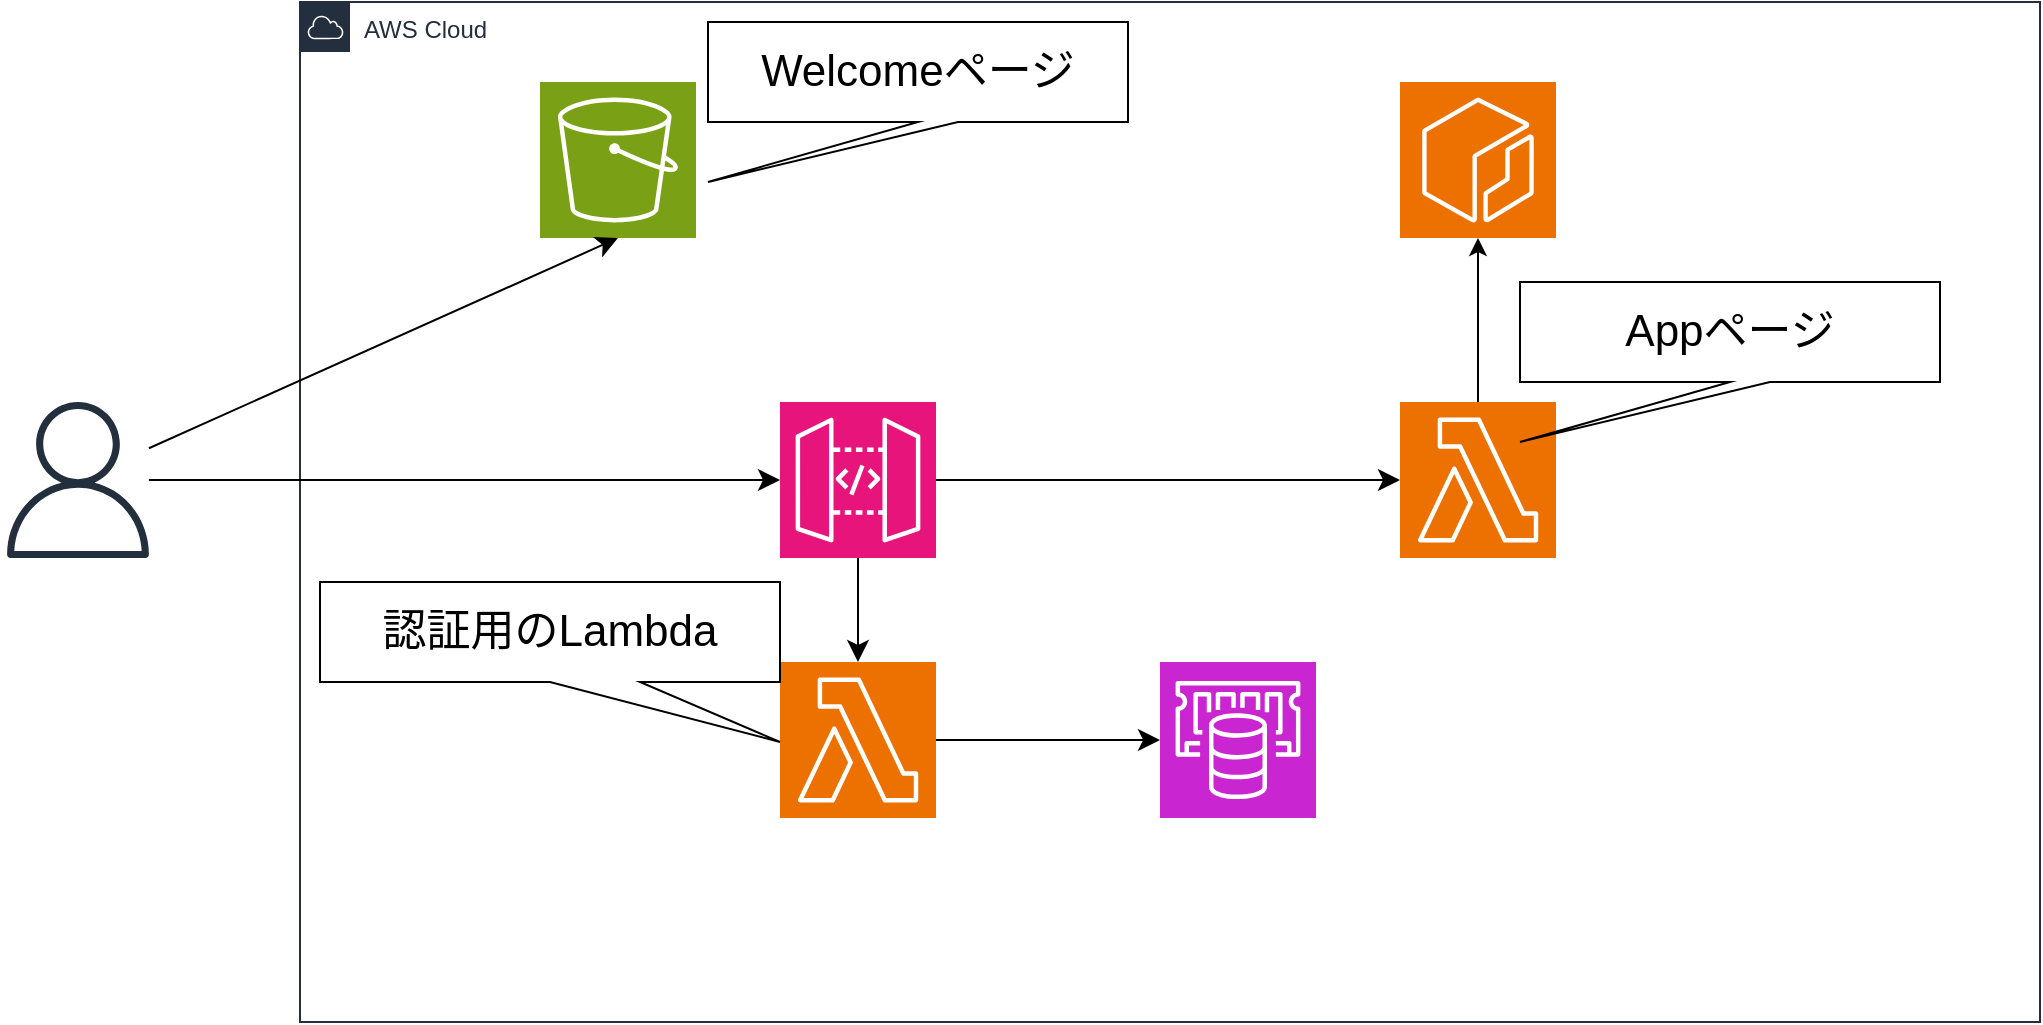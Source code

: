 <mxfile version="24.7.7">
  <diagram name="ページ1" id="GQUrgSfuCmddaFLq--Xx">
    <mxGraphModel dx="1640" dy="1127" grid="1" gridSize="10" guides="1" tooltips="1" connect="1" arrows="1" fold="1" page="1" pageScale="1" pageWidth="827" pageHeight="1169" math="0" shadow="0">
      <root>
        <mxCell id="0" />
        <mxCell id="1" parent="0" />
        <mxCell id="CiX9LzEcQ5woL1jhrTpb-6" value="AWS Cloud" style="points=[[0,0],[0.25,0],[0.5,0],[0.75,0],[1,0],[1,0.25],[1,0.5],[1,0.75],[1,1],[0.75,1],[0.5,1],[0.25,1],[0,1],[0,0.75],[0,0.5],[0,0.25]];outlineConnect=0;gradientColor=none;html=1;whiteSpace=wrap;fontSize=12;fontStyle=0;container=1;pointerEvents=0;collapsible=0;recursiveResize=0;shape=mxgraph.aws4.group;grIcon=mxgraph.aws4.group_aws_cloud;strokeColor=#232F3E;fillColor=none;verticalAlign=top;align=left;spacingLeft=30;fontColor=#232F3E;dashed=0;" parent="1" vertex="1">
          <mxGeometry x="210" y="110" width="870" height="510" as="geometry" />
        </mxCell>
        <mxCell id="9O_bT1o-06INPLHR6OpK-1" value="" style="sketch=0;points=[[0,0,0],[0.25,0,0],[0.5,0,0],[0.75,0,0],[1,0,0],[0,1,0],[0.25,1,0],[0.5,1,0],[0.75,1,0],[1,1,0],[0,0.25,0],[0,0.5,0],[0,0.75,0],[1,0.25,0],[1,0.5,0],[1,0.75,0]];outlineConnect=0;fontColor=#232F3E;fillColor=#E7157B;strokeColor=#ffffff;dashed=0;verticalLabelPosition=bottom;verticalAlign=top;align=center;html=1;fontSize=12;fontStyle=0;aspect=fixed;shape=mxgraph.aws4.resourceIcon;resIcon=mxgraph.aws4.api_gateway;" vertex="1" parent="CiX9LzEcQ5woL1jhrTpb-6">
          <mxGeometry x="240" y="200" width="78" height="78" as="geometry" />
        </mxCell>
        <mxCell id="9O_bT1o-06INPLHR6OpK-4" value="" style="sketch=0;points=[[0,0,0],[0.25,0,0],[0.5,0,0],[0.75,0,0],[1,0,0],[0,1,0],[0.25,1,0],[0.5,1,0],[0.75,1,0],[1,1,0],[0,0.25,0],[0,0.5,0],[0,0.75,0],[1,0.25,0],[1,0.5,0],[1,0.75,0]];outlineConnect=0;fontColor=#232F3E;fillColor=#7AA116;strokeColor=#ffffff;dashed=0;verticalLabelPosition=bottom;verticalAlign=top;align=center;html=1;fontSize=12;fontStyle=0;aspect=fixed;shape=mxgraph.aws4.resourceIcon;resIcon=mxgraph.aws4.s3;" vertex="1" parent="CiX9LzEcQ5woL1jhrTpb-6">
          <mxGeometry x="120" y="40" width="78" height="78" as="geometry" />
        </mxCell>
        <mxCell id="9O_bT1o-06INPLHR6OpK-8" style="edgeStyle=none;curved=1;rounded=0;orthogonalLoop=1;jettySize=auto;html=1;fontSize=12;startSize=8;endSize=8;entryX=0;entryY=0.5;entryDx=0;entryDy=0;entryPerimeter=0;" edge="1" parent="CiX9LzEcQ5woL1jhrTpb-6" source="9O_bT1o-06INPLHR6OpK-6" target="9O_bT1o-06INPLHR6OpK-11">
          <mxGeometry relative="1" as="geometry">
            <mxPoint x="280" y="370.173" as="targetPoint" />
          </mxGeometry>
        </mxCell>
        <mxCell id="9O_bT1o-06INPLHR6OpK-6" value="" style="sketch=0;points=[[0,0,0],[0.25,0,0],[0.5,0,0],[0.75,0,0],[1,0,0],[0,1,0],[0.25,1,0],[0.5,1,0],[0.75,1,0],[1,1,0],[0,0.25,0],[0,0.5,0],[0,0.75,0],[1,0.25,0],[1,0.5,0],[1,0.75,0]];outlineConnect=0;fontColor=#232F3E;fillColor=#ED7100;strokeColor=#ffffff;dashed=0;verticalLabelPosition=bottom;verticalAlign=top;align=center;html=1;fontSize=12;fontStyle=0;aspect=fixed;shape=mxgraph.aws4.resourceIcon;resIcon=mxgraph.aws4.lambda;" vertex="1" parent="CiX9LzEcQ5woL1jhrTpb-6">
          <mxGeometry x="240" y="330" width="78" height="78" as="geometry" />
        </mxCell>
        <mxCell id="9O_bT1o-06INPLHR6OpK-9" style="edgeStyle=none;curved=1;rounded=0;orthogonalLoop=1;jettySize=auto;html=1;entryX=0.5;entryY=0;entryDx=0;entryDy=0;entryPerimeter=0;fontSize=12;startSize=8;endSize=8;" edge="1" parent="CiX9LzEcQ5woL1jhrTpb-6" source="9O_bT1o-06INPLHR6OpK-1" target="9O_bT1o-06INPLHR6OpK-6">
          <mxGeometry relative="1" as="geometry" />
        </mxCell>
        <mxCell id="CiX9LzEcQ5woL1jhrTpb-2" value="" style="sketch=0;points=[[0,0,0],[0.25,0,0],[0.5,0,0],[0.75,0,0],[1,0,0],[0,1,0],[0.25,1,0],[0.5,1,0],[0.75,1,0],[1,1,0],[0,0.25,0],[0,0.5,0],[0,0.75,0],[1,0.25,0],[1,0.5,0],[1,0.75,0]];outlineConnect=0;fontColor=#232F3E;fillColor=#ED7100;strokeColor=#ffffff;dashed=0;verticalLabelPosition=bottom;verticalAlign=top;align=center;html=1;fontSize=12;fontStyle=0;aspect=fixed;shape=mxgraph.aws4.resourceIcon;resIcon=mxgraph.aws4.lambda;" parent="CiX9LzEcQ5woL1jhrTpb-6" vertex="1">
          <mxGeometry x="550" y="200" width="78" height="78" as="geometry" />
        </mxCell>
        <mxCell id="9O_bT1o-06INPLHR6OpK-3" style="edgeStyle=none;curved=1;rounded=0;orthogonalLoop=1;jettySize=auto;html=1;fontSize=12;startSize=8;endSize=8;" edge="1" parent="CiX9LzEcQ5woL1jhrTpb-6" source="9O_bT1o-06INPLHR6OpK-1" target="CiX9LzEcQ5woL1jhrTpb-2">
          <mxGeometry relative="1" as="geometry" />
        </mxCell>
        <mxCell id="CiX9LzEcQ5woL1jhrTpb-1" value="" style="sketch=0;points=[[0,0,0],[0.25,0,0],[0.5,0,0],[0.75,0,0],[1,0,0],[0,1,0],[0.25,1,0],[0.5,1,0],[0.75,1,0],[1,1,0],[0,0.25,0],[0,0.5,0],[0,0.75,0],[1,0.25,0],[1,0.5,0],[1,0.75,0]];outlineConnect=0;fontColor=#232F3E;fillColor=#ED7100;strokeColor=#ffffff;dashed=0;verticalLabelPosition=bottom;verticalAlign=top;align=center;html=1;fontSize=12;fontStyle=0;aspect=fixed;shape=mxgraph.aws4.resourceIcon;resIcon=mxgraph.aws4.ecr;" parent="CiX9LzEcQ5woL1jhrTpb-6" vertex="1">
          <mxGeometry x="550" y="40" width="78" height="78" as="geometry" />
        </mxCell>
        <mxCell id="CiX9LzEcQ5woL1jhrTpb-3" style="edgeStyle=orthogonalEdgeStyle;rounded=0;orthogonalLoop=1;jettySize=auto;html=1;entryX=0.5;entryY=1;entryDx=0;entryDy=0;entryPerimeter=0;" parent="CiX9LzEcQ5woL1jhrTpb-6" source="CiX9LzEcQ5woL1jhrTpb-2" target="CiX9LzEcQ5woL1jhrTpb-1" edge="1">
          <mxGeometry relative="1" as="geometry" />
        </mxCell>
        <mxCell id="9O_bT1o-06INPLHR6OpK-11" value="" style="sketch=0;points=[[0,0,0],[0.25,0,0],[0.5,0,0],[0.75,0,0],[1,0,0],[0,1,0],[0.25,1,0],[0.5,1,0],[0.75,1,0],[1,1,0],[0,0.25,0],[0,0.5,0],[0,0.75,0],[1,0.25,0],[1,0.5,0],[1,0.75,0]];outlineConnect=0;fontColor=#232F3E;fillColor=#C925D1;strokeColor=#ffffff;dashed=0;verticalLabelPosition=bottom;verticalAlign=top;align=center;html=1;fontSize=12;fontStyle=0;aspect=fixed;shape=mxgraph.aws4.resourceIcon;resIcon=mxgraph.aws4.elasticache;" vertex="1" parent="CiX9LzEcQ5woL1jhrTpb-6">
          <mxGeometry x="430" y="330" width="78" height="78" as="geometry" />
        </mxCell>
        <mxCell id="9O_bT1o-06INPLHR6OpK-22" value="Welcomeページ" style="shape=callout;whiteSpace=wrap;html=1;perimeter=calloutPerimeter;fontSize=22;position2=0;" vertex="1" parent="CiX9LzEcQ5woL1jhrTpb-6">
          <mxGeometry x="204" y="10" width="210" height="80" as="geometry" />
        </mxCell>
        <mxCell id="9O_bT1o-06INPLHR6OpK-23" value="Appページ" style="shape=callout;whiteSpace=wrap;html=1;perimeter=calloutPerimeter;fontSize=22;position2=0;" vertex="1" parent="CiX9LzEcQ5woL1jhrTpb-6">
          <mxGeometry x="610" y="140" width="210" height="80" as="geometry" />
        </mxCell>
        <mxCell id="9O_bT1o-06INPLHR6OpK-24" value="認証用のLambda" style="shape=callout;whiteSpace=wrap;html=1;perimeter=calloutPerimeter;fontSize=22;position2=1;base=45;" vertex="1" parent="CiX9LzEcQ5woL1jhrTpb-6">
          <mxGeometry x="10" y="290" width="230" height="80" as="geometry" />
        </mxCell>
        <mxCell id="9O_bT1o-06INPLHR6OpK-2" style="edgeStyle=none;curved=1;rounded=0;orthogonalLoop=1;jettySize=auto;html=1;fontSize=12;startSize=8;endSize=8;" edge="1" parent="1" source="CiX9LzEcQ5woL1jhrTpb-4" target="9O_bT1o-06INPLHR6OpK-1">
          <mxGeometry relative="1" as="geometry" />
        </mxCell>
        <mxCell id="CiX9LzEcQ5woL1jhrTpb-4" value="" style="sketch=0;outlineConnect=0;fontColor=#232F3E;gradientColor=none;fillColor=#232F3D;strokeColor=none;dashed=0;verticalLabelPosition=bottom;verticalAlign=top;align=center;html=1;fontSize=12;fontStyle=0;aspect=fixed;pointerEvents=1;shape=mxgraph.aws4.user;" parent="1" vertex="1">
          <mxGeometry x="60" y="310" width="78" height="78" as="geometry" />
        </mxCell>
        <mxCell id="9O_bT1o-06INPLHR6OpK-5" value="" style="endArrow=classic;html=1;rounded=0;fontSize=12;startSize=8;endSize=8;curved=1;entryX=0.5;entryY=1;entryDx=0;entryDy=0;entryPerimeter=0;" edge="1" parent="1" source="CiX9LzEcQ5woL1jhrTpb-4" target="9O_bT1o-06INPLHR6OpK-4">
          <mxGeometry width="50" height="50" relative="1" as="geometry">
            <mxPoint x="250" y="190" as="sourcePoint" />
            <mxPoint x="300" y="140" as="targetPoint" />
          </mxGeometry>
        </mxCell>
      </root>
    </mxGraphModel>
  </diagram>
</mxfile>
